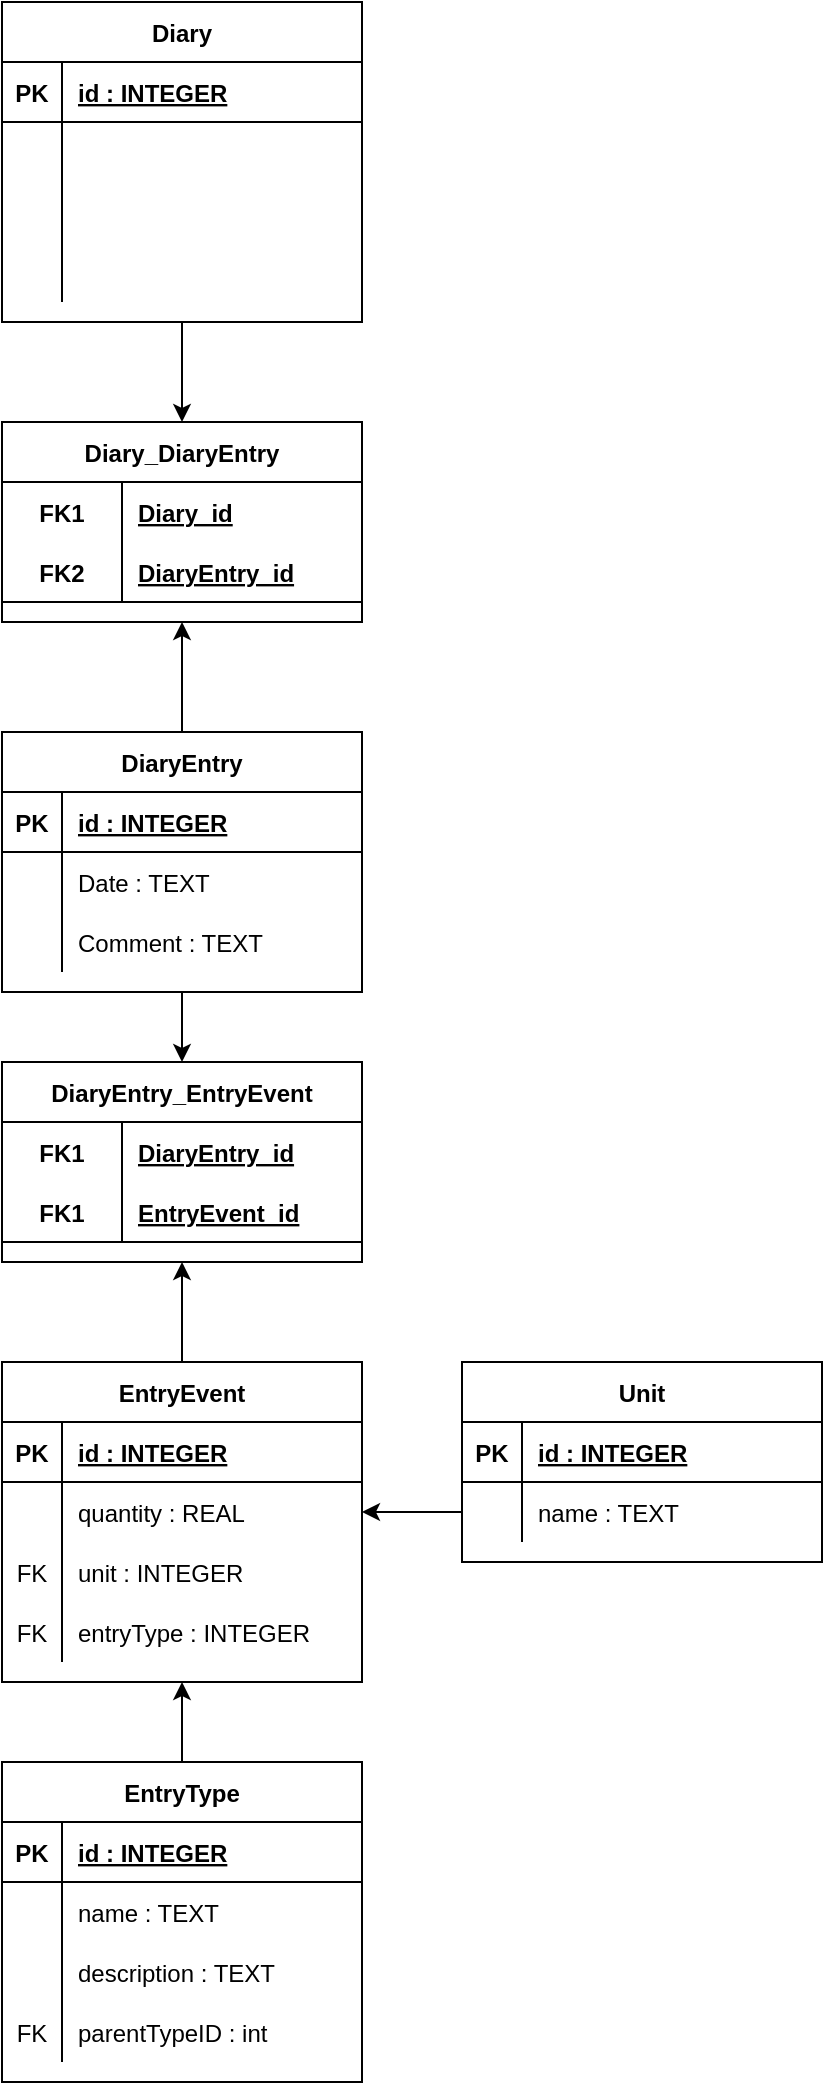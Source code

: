 <mxfile version="13.10.5" type="github">
  <diagram id="C5RBs43oDa-KdzZeNtuy" name="Page-1">
    <mxGraphModel dx="941" dy="616" grid="1" gridSize="10" guides="1" tooltips="1" connect="1" arrows="1" fold="1" page="1" pageScale="1" pageWidth="827" pageHeight="1169" math="0" shadow="0">
      <root>
        <mxCell id="WIyWlLk6GJQsqaUBKTNV-0" />
        <mxCell id="WIyWlLk6GJQsqaUBKTNV-1" parent="WIyWlLk6GJQsqaUBKTNV-0" />
        <mxCell id="-sO-abnAtruYqt08faTK-192" style="edgeStyle=orthogonalEdgeStyle;rounded=0;orthogonalLoop=1;jettySize=auto;html=1;exitX=0.5;exitY=1;exitDx=0;exitDy=0;entryX=0.5;entryY=0;entryDx=0;entryDy=0;" parent="WIyWlLk6GJQsqaUBKTNV-1" source="-sO-abnAtruYqt08faTK-41" target="-sO-abnAtruYqt08faTK-179" edge="1">
          <mxGeometry relative="1" as="geometry" />
        </mxCell>
        <mxCell id="-sO-abnAtruYqt08faTK-41" value="Diary" style="shape=table;startSize=30;container=1;collapsible=1;childLayout=tableLayout;fixedRows=1;rowLines=0;fontStyle=1;align=center;resizeLast=1;" parent="WIyWlLk6GJQsqaUBKTNV-1" vertex="1">
          <mxGeometry x="180" y="60" width="180" height="160" as="geometry" />
        </mxCell>
        <mxCell id="-sO-abnAtruYqt08faTK-42" value="" style="shape=partialRectangle;collapsible=0;dropTarget=0;pointerEvents=0;fillColor=none;top=0;left=0;bottom=1;right=0;points=[[0,0.5],[1,0.5]];portConstraint=eastwest;" parent="-sO-abnAtruYqt08faTK-41" vertex="1">
          <mxGeometry y="30" width="180" height="30" as="geometry" />
        </mxCell>
        <mxCell id="-sO-abnAtruYqt08faTK-43" value="PK" style="shape=partialRectangle;connectable=0;fillColor=none;top=0;left=0;bottom=0;right=0;fontStyle=1;overflow=hidden;" parent="-sO-abnAtruYqt08faTK-42" vertex="1">
          <mxGeometry width="30" height="30" as="geometry" />
        </mxCell>
        <mxCell id="-sO-abnAtruYqt08faTK-44" value="id : INTEGER" style="shape=partialRectangle;connectable=0;fillColor=none;top=0;left=0;bottom=0;right=0;align=left;spacingLeft=6;fontStyle=5;overflow=hidden;" parent="-sO-abnAtruYqt08faTK-42" vertex="1">
          <mxGeometry x="30" width="150" height="30" as="geometry" />
        </mxCell>
        <mxCell id="-sO-abnAtruYqt08faTK-45" value="" style="shape=partialRectangle;collapsible=0;dropTarget=0;pointerEvents=0;fillColor=none;top=0;left=0;bottom=0;right=0;points=[[0,0.5],[1,0.5]];portConstraint=eastwest;" parent="-sO-abnAtruYqt08faTK-41" vertex="1">
          <mxGeometry y="60" width="180" height="30" as="geometry" />
        </mxCell>
        <mxCell id="-sO-abnAtruYqt08faTK-46" value="" style="shape=partialRectangle;connectable=0;fillColor=none;top=0;left=0;bottom=0;right=0;editable=1;overflow=hidden;" parent="-sO-abnAtruYqt08faTK-45" vertex="1">
          <mxGeometry width="30" height="30" as="geometry" />
        </mxCell>
        <mxCell id="-sO-abnAtruYqt08faTK-47" value="" style="shape=partialRectangle;connectable=0;fillColor=none;top=0;left=0;bottom=0;right=0;align=left;spacingLeft=6;overflow=hidden;" parent="-sO-abnAtruYqt08faTK-45" vertex="1">
          <mxGeometry x="30" width="150" height="30" as="geometry" />
        </mxCell>
        <mxCell id="-sO-abnAtruYqt08faTK-48" value="" style="shape=partialRectangle;collapsible=0;dropTarget=0;pointerEvents=0;fillColor=none;top=0;left=0;bottom=0;right=0;points=[[0,0.5],[1,0.5]];portConstraint=eastwest;" parent="-sO-abnAtruYqt08faTK-41" vertex="1">
          <mxGeometry y="90" width="180" height="30" as="geometry" />
        </mxCell>
        <mxCell id="-sO-abnAtruYqt08faTK-49" value="" style="shape=partialRectangle;connectable=0;fillColor=none;top=0;left=0;bottom=0;right=0;editable=1;overflow=hidden;" parent="-sO-abnAtruYqt08faTK-48" vertex="1">
          <mxGeometry width="30" height="30" as="geometry" />
        </mxCell>
        <mxCell id="-sO-abnAtruYqt08faTK-50" value="" style="shape=partialRectangle;connectable=0;fillColor=none;top=0;left=0;bottom=0;right=0;align=left;spacingLeft=6;overflow=hidden;" parent="-sO-abnAtruYqt08faTK-48" vertex="1">
          <mxGeometry x="30" width="150" height="30" as="geometry" />
        </mxCell>
        <mxCell id="-sO-abnAtruYqt08faTK-51" value="" style="shape=partialRectangle;collapsible=0;dropTarget=0;pointerEvents=0;fillColor=none;top=0;left=0;bottom=0;right=0;points=[[0,0.5],[1,0.5]];portConstraint=eastwest;" parent="-sO-abnAtruYqt08faTK-41" vertex="1">
          <mxGeometry y="120" width="180" height="30" as="geometry" />
        </mxCell>
        <mxCell id="-sO-abnAtruYqt08faTK-52" value="" style="shape=partialRectangle;connectable=0;fillColor=none;top=0;left=0;bottom=0;right=0;editable=1;overflow=hidden;" parent="-sO-abnAtruYqt08faTK-51" vertex="1">
          <mxGeometry width="30" height="30" as="geometry" />
        </mxCell>
        <mxCell id="-sO-abnAtruYqt08faTK-53" value="" style="shape=partialRectangle;connectable=0;fillColor=none;top=0;left=0;bottom=0;right=0;align=left;spacingLeft=6;overflow=hidden;" parent="-sO-abnAtruYqt08faTK-51" vertex="1">
          <mxGeometry x="30" width="150" height="30" as="geometry" />
        </mxCell>
        <mxCell id="-sO-abnAtruYqt08faTK-193" style="edgeStyle=orthogonalEdgeStyle;rounded=0;orthogonalLoop=1;jettySize=auto;html=1;exitX=0.5;exitY=0;exitDx=0;exitDy=0;entryX=0.5;entryY=1;entryDx=0;entryDy=0;" parent="WIyWlLk6GJQsqaUBKTNV-1" source="-sO-abnAtruYqt08faTK-54" target="-sO-abnAtruYqt08faTK-179" edge="1">
          <mxGeometry relative="1" as="geometry" />
        </mxCell>
        <mxCell id="Bxy5MgsRYm53TjcMdvME-26" style="edgeStyle=orthogonalEdgeStyle;rounded=0;orthogonalLoop=1;jettySize=auto;html=1;exitX=0.5;exitY=1;exitDx=0;exitDy=0;entryX=0.5;entryY=0;entryDx=0;entryDy=0;" edge="1" parent="WIyWlLk6GJQsqaUBKTNV-1" source="-sO-abnAtruYqt08faTK-54" target="Bxy5MgsRYm53TjcMdvME-13">
          <mxGeometry relative="1" as="geometry" />
        </mxCell>
        <mxCell id="-sO-abnAtruYqt08faTK-54" value="DiaryEntry" style="shape=table;startSize=30;container=1;collapsible=1;childLayout=tableLayout;fixedRows=1;rowLines=0;fontStyle=1;align=center;resizeLast=1;" parent="WIyWlLk6GJQsqaUBKTNV-1" vertex="1">
          <mxGeometry x="180" y="425" width="180" height="130" as="geometry" />
        </mxCell>
        <mxCell id="-sO-abnAtruYqt08faTK-55" value="" style="shape=partialRectangle;collapsible=0;dropTarget=0;pointerEvents=0;fillColor=none;top=0;left=0;bottom=1;right=0;points=[[0,0.5],[1,0.5]];portConstraint=eastwest;" parent="-sO-abnAtruYqt08faTK-54" vertex="1">
          <mxGeometry y="30" width="180" height="30" as="geometry" />
        </mxCell>
        <mxCell id="-sO-abnAtruYqt08faTK-56" value="PK" style="shape=partialRectangle;connectable=0;fillColor=none;top=0;left=0;bottom=0;right=0;fontStyle=1;overflow=hidden;" parent="-sO-abnAtruYqt08faTK-55" vertex="1">
          <mxGeometry width="30" height="30" as="geometry" />
        </mxCell>
        <mxCell id="-sO-abnAtruYqt08faTK-57" value="id : INTEGER" style="shape=partialRectangle;connectable=0;fillColor=none;top=0;left=0;bottom=0;right=0;align=left;spacingLeft=6;fontStyle=5;overflow=hidden;" parent="-sO-abnAtruYqt08faTK-55" vertex="1">
          <mxGeometry x="30" width="150" height="30" as="geometry" />
        </mxCell>
        <mxCell id="-sO-abnAtruYqt08faTK-58" value="" style="shape=partialRectangle;collapsible=0;dropTarget=0;pointerEvents=0;fillColor=none;top=0;left=0;bottom=0;right=0;points=[[0,0.5],[1,0.5]];portConstraint=eastwest;" parent="-sO-abnAtruYqt08faTK-54" vertex="1">
          <mxGeometry y="60" width="180" height="30" as="geometry" />
        </mxCell>
        <mxCell id="-sO-abnAtruYqt08faTK-59" value="" style="shape=partialRectangle;connectable=0;fillColor=none;top=0;left=0;bottom=0;right=0;editable=1;overflow=hidden;" parent="-sO-abnAtruYqt08faTK-58" vertex="1">
          <mxGeometry width="30" height="30" as="geometry" />
        </mxCell>
        <mxCell id="-sO-abnAtruYqt08faTK-60" value="Date : TEXT" style="shape=partialRectangle;connectable=0;fillColor=none;top=0;left=0;bottom=0;right=0;align=left;spacingLeft=6;overflow=hidden;" parent="-sO-abnAtruYqt08faTK-58" vertex="1">
          <mxGeometry x="30" width="150" height="30" as="geometry" />
        </mxCell>
        <mxCell id="-sO-abnAtruYqt08faTK-61" value="" style="shape=partialRectangle;collapsible=0;dropTarget=0;pointerEvents=0;fillColor=none;top=0;left=0;bottom=0;right=0;points=[[0,0.5],[1,0.5]];portConstraint=eastwest;" parent="-sO-abnAtruYqt08faTK-54" vertex="1">
          <mxGeometry y="90" width="180" height="30" as="geometry" />
        </mxCell>
        <mxCell id="-sO-abnAtruYqt08faTK-62" value="" style="shape=partialRectangle;connectable=0;fillColor=none;top=0;left=0;bottom=0;right=0;editable=1;overflow=hidden;" parent="-sO-abnAtruYqt08faTK-61" vertex="1">
          <mxGeometry width="30" height="30" as="geometry" />
        </mxCell>
        <mxCell id="-sO-abnAtruYqt08faTK-63" value="Comment : TEXT" style="shape=partialRectangle;connectable=0;fillColor=none;top=0;left=0;bottom=0;right=0;align=left;spacingLeft=6;overflow=hidden;" parent="-sO-abnAtruYqt08faTK-61" vertex="1">
          <mxGeometry x="30" width="150" height="30" as="geometry" />
        </mxCell>
        <mxCell id="Bxy5MgsRYm53TjcMdvME-28" style="edgeStyle=orthogonalEdgeStyle;rounded=0;orthogonalLoop=1;jettySize=auto;html=1;exitX=0.5;exitY=0;exitDx=0;exitDy=0;entryX=0.5;entryY=1;entryDx=0;entryDy=0;" edge="1" parent="WIyWlLk6GJQsqaUBKTNV-1" source="-sO-abnAtruYqt08faTK-67" target="Bxy5MgsRYm53TjcMdvME-13">
          <mxGeometry relative="1" as="geometry" />
        </mxCell>
        <mxCell id="-sO-abnAtruYqt08faTK-67" value="EntryEvent" style="shape=table;startSize=30;container=1;collapsible=1;childLayout=tableLayout;fixedRows=1;rowLines=0;fontStyle=1;align=center;resizeLast=1;" parent="WIyWlLk6GJQsqaUBKTNV-1" vertex="1">
          <mxGeometry x="180" y="740" width="180" height="160" as="geometry" />
        </mxCell>
        <mxCell id="-sO-abnAtruYqt08faTK-68" value="" style="shape=partialRectangle;collapsible=0;dropTarget=0;pointerEvents=0;fillColor=none;top=0;left=0;bottom=1;right=0;points=[[0,0.5],[1,0.5]];portConstraint=eastwest;" parent="-sO-abnAtruYqt08faTK-67" vertex="1">
          <mxGeometry y="30" width="180" height="30" as="geometry" />
        </mxCell>
        <mxCell id="-sO-abnAtruYqt08faTK-69" value="PK" style="shape=partialRectangle;connectable=0;fillColor=none;top=0;left=0;bottom=0;right=0;fontStyle=1;overflow=hidden;" parent="-sO-abnAtruYqt08faTK-68" vertex="1">
          <mxGeometry width="30" height="30" as="geometry" />
        </mxCell>
        <mxCell id="-sO-abnAtruYqt08faTK-70" value="id : INTEGER" style="shape=partialRectangle;connectable=0;fillColor=none;top=0;left=0;bottom=0;right=0;align=left;spacingLeft=6;fontStyle=5;overflow=hidden;" parent="-sO-abnAtruYqt08faTK-68" vertex="1">
          <mxGeometry x="30" width="150" height="30" as="geometry" />
        </mxCell>
        <mxCell id="-sO-abnAtruYqt08faTK-71" value="" style="shape=partialRectangle;collapsible=0;dropTarget=0;pointerEvents=0;fillColor=none;top=0;left=0;bottom=0;right=0;points=[[0,0.5],[1,0.5]];portConstraint=eastwest;" parent="-sO-abnAtruYqt08faTK-67" vertex="1">
          <mxGeometry y="60" width="180" height="30" as="geometry" />
        </mxCell>
        <mxCell id="-sO-abnAtruYqt08faTK-72" value="" style="shape=partialRectangle;connectable=0;fillColor=none;top=0;left=0;bottom=0;right=0;editable=1;overflow=hidden;" parent="-sO-abnAtruYqt08faTK-71" vertex="1">
          <mxGeometry width="30" height="30" as="geometry" />
        </mxCell>
        <mxCell id="-sO-abnAtruYqt08faTK-73" value="quantity : REAL" style="shape=partialRectangle;connectable=0;fillColor=none;top=0;left=0;bottom=0;right=0;align=left;spacingLeft=6;overflow=hidden;" parent="-sO-abnAtruYqt08faTK-71" vertex="1">
          <mxGeometry x="30" width="150" height="30" as="geometry" />
        </mxCell>
        <mxCell id="-sO-abnAtruYqt08faTK-74" value="" style="shape=partialRectangle;collapsible=0;dropTarget=0;pointerEvents=0;fillColor=none;top=0;left=0;bottom=0;right=0;points=[[0,0.5],[1,0.5]];portConstraint=eastwest;" parent="-sO-abnAtruYqt08faTK-67" vertex="1">
          <mxGeometry y="90" width="180" height="30" as="geometry" />
        </mxCell>
        <mxCell id="-sO-abnAtruYqt08faTK-75" value="FK" style="shape=partialRectangle;connectable=0;fillColor=none;top=0;left=0;bottom=0;right=0;editable=1;overflow=hidden;" parent="-sO-abnAtruYqt08faTK-74" vertex="1">
          <mxGeometry width="30" height="30" as="geometry" />
        </mxCell>
        <mxCell id="-sO-abnAtruYqt08faTK-76" value="unit : INTEGER" style="shape=partialRectangle;connectable=0;fillColor=none;top=0;left=0;bottom=0;right=0;align=left;spacingLeft=6;overflow=hidden;" parent="-sO-abnAtruYqt08faTK-74" vertex="1">
          <mxGeometry x="30" width="150" height="30" as="geometry" />
        </mxCell>
        <mxCell id="-sO-abnAtruYqt08faTK-77" value="" style="shape=partialRectangle;collapsible=0;dropTarget=0;pointerEvents=0;fillColor=none;top=0;left=0;bottom=0;right=0;points=[[0,0.5],[1,0.5]];portConstraint=eastwest;" parent="-sO-abnAtruYqt08faTK-67" vertex="1">
          <mxGeometry y="120" width="180" height="30" as="geometry" />
        </mxCell>
        <mxCell id="-sO-abnAtruYqt08faTK-78" value="FK" style="shape=partialRectangle;connectable=0;fillColor=none;top=0;left=0;bottom=0;right=0;editable=1;overflow=hidden;" parent="-sO-abnAtruYqt08faTK-77" vertex="1">
          <mxGeometry width="30" height="30" as="geometry" />
        </mxCell>
        <mxCell id="-sO-abnAtruYqt08faTK-79" value="entryType : INTEGER" style="shape=partialRectangle;connectable=0;fillColor=none;top=0;left=0;bottom=0;right=0;align=left;spacingLeft=6;overflow=hidden;" parent="-sO-abnAtruYqt08faTK-77" vertex="1">
          <mxGeometry x="30" width="150" height="30" as="geometry" />
        </mxCell>
        <mxCell id="-sO-abnAtruYqt08faTK-145" style="edgeStyle=orthogonalEdgeStyle;rounded=0;orthogonalLoop=1;jettySize=auto;html=1;exitX=0.5;exitY=0;exitDx=0;exitDy=0;entryX=0.5;entryY=1;entryDx=0;entryDy=0;" parent="WIyWlLk6GJQsqaUBKTNV-1" source="-sO-abnAtruYqt08faTK-93" target="-sO-abnAtruYqt08faTK-67" edge="1">
          <mxGeometry relative="1" as="geometry" />
        </mxCell>
        <mxCell id="-sO-abnAtruYqt08faTK-93" value="EntryType" style="shape=table;startSize=30;container=1;collapsible=1;childLayout=tableLayout;fixedRows=1;rowLines=0;fontStyle=1;align=center;resizeLast=1;" parent="WIyWlLk6GJQsqaUBKTNV-1" vertex="1">
          <mxGeometry x="180" y="940" width="180" height="160" as="geometry" />
        </mxCell>
        <mxCell id="-sO-abnAtruYqt08faTK-94" value="" style="shape=partialRectangle;collapsible=0;dropTarget=0;pointerEvents=0;fillColor=none;top=0;left=0;bottom=1;right=0;points=[[0,0.5],[1,0.5]];portConstraint=eastwest;" parent="-sO-abnAtruYqt08faTK-93" vertex="1">
          <mxGeometry y="30" width="180" height="30" as="geometry" />
        </mxCell>
        <mxCell id="-sO-abnAtruYqt08faTK-95" value="PK" style="shape=partialRectangle;connectable=0;fillColor=none;top=0;left=0;bottom=0;right=0;fontStyle=1;overflow=hidden;" parent="-sO-abnAtruYqt08faTK-94" vertex="1">
          <mxGeometry width="30" height="30" as="geometry" />
        </mxCell>
        <mxCell id="-sO-abnAtruYqt08faTK-96" value="id : INTEGER" style="shape=partialRectangle;connectable=0;fillColor=none;top=0;left=0;bottom=0;right=0;align=left;spacingLeft=6;fontStyle=5;overflow=hidden;" parent="-sO-abnAtruYqt08faTK-94" vertex="1">
          <mxGeometry x="30" width="150" height="30" as="geometry" />
        </mxCell>
        <mxCell id="-sO-abnAtruYqt08faTK-97" value="" style="shape=partialRectangle;collapsible=0;dropTarget=0;pointerEvents=0;fillColor=none;top=0;left=0;bottom=0;right=0;points=[[0,0.5],[1,0.5]];portConstraint=eastwest;" parent="-sO-abnAtruYqt08faTK-93" vertex="1">
          <mxGeometry y="60" width="180" height="30" as="geometry" />
        </mxCell>
        <mxCell id="-sO-abnAtruYqt08faTK-98" value="" style="shape=partialRectangle;connectable=0;fillColor=none;top=0;left=0;bottom=0;right=0;editable=1;overflow=hidden;" parent="-sO-abnAtruYqt08faTK-97" vertex="1">
          <mxGeometry width="30" height="30" as="geometry" />
        </mxCell>
        <mxCell id="-sO-abnAtruYqt08faTK-99" value="name : TEXT" style="shape=partialRectangle;connectable=0;fillColor=none;top=0;left=0;bottom=0;right=0;align=left;spacingLeft=6;overflow=hidden;" parent="-sO-abnAtruYqt08faTK-97" vertex="1">
          <mxGeometry x="30" width="150" height="30" as="geometry" />
        </mxCell>
        <mxCell id="-sO-abnAtruYqt08faTK-100" value="" style="shape=partialRectangle;collapsible=0;dropTarget=0;pointerEvents=0;fillColor=none;top=0;left=0;bottom=0;right=0;points=[[0,0.5],[1,0.5]];portConstraint=eastwest;" parent="-sO-abnAtruYqt08faTK-93" vertex="1">
          <mxGeometry y="90" width="180" height="30" as="geometry" />
        </mxCell>
        <mxCell id="-sO-abnAtruYqt08faTK-101" value="" style="shape=partialRectangle;connectable=0;fillColor=none;top=0;left=0;bottom=0;right=0;editable=1;overflow=hidden;" parent="-sO-abnAtruYqt08faTK-100" vertex="1">
          <mxGeometry width="30" height="30" as="geometry" />
        </mxCell>
        <mxCell id="-sO-abnAtruYqt08faTK-102" value="description : TEXT" style="shape=partialRectangle;connectable=0;fillColor=none;top=0;left=0;bottom=0;right=0;align=left;spacingLeft=6;overflow=hidden;" parent="-sO-abnAtruYqt08faTK-100" vertex="1">
          <mxGeometry x="30" width="150" height="30" as="geometry" />
        </mxCell>
        <mxCell id="-sO-abnAtruYqt08faTK-176" value="" style="shape=partialRectangle;collapsible=0;dropTarget=0;pointerEvents=0;fillColor=none;top=0;left=0;bottom=0;right=0;points=[[0,0.5],[1,0.5]];portConstraint=eastwest;" parent="-sO-abnAtruYqt08faTK-93" vertex="1">
          <mxGeometry y="120" width="180" height="30" as="geometry" />
        </mxCell>
        <mxCell id="-sO-abnAtruYqt08faTK-177" value="FK" style="shape=partialRectangle;connectable=0;fillColor=none;top=0;left=0;bottom=0;right=0;editable=1;overflow=hidden;" parent="-sO-abnAtruYqt08faTK-176" vertex="1">
          <mxGeometry width="30" height="30" as="geometry" />
        </mxCell>
        <mxCell id="-sO-abnAtruYqt08faTK-178" value="parentTypeID : int" style="shape=partialRectangle;connectable=0;fillColor=none;top=0;left=0;bottom=0;right=0;align=left;spacingLeft=6;overflow=hidden;" parent="-sO-abnAtruYqt08faTK-176" vertex="1">
          <mxGeometry x="30" width="150" height="30" as="geometry" />
        </mxCell>
        <mxCell id="-sO-abnAtruYqt08faTK-161" value="Unit" style="shape=table;startSize=30;container=1;collapsible=1;childLayout=tableLayout;fixedRows=1;rowLines=0;fontStyle=1;align=center;resizeLast=1;" parent="WIyWlLk6GJQsqaUBKTNV-1" vertex="1">
          <mxGeometry x="410" y="740" width="180" height="100" as="geometry" />
        </mxCell>
        <mxCell id="-sO-abnAtruYqt08faTK-162" value="" style="shape=partialRectangle;collapsible=0;dropTarget=0;pointerEvents=0;fillColor=none;top=0;left=0;bottom=1;right=0;points=[[0,0.5],[1,0.5]];portConstraint=eastwest;" parent="-sO-abnAtruYqt08faTK-161" vertex="1">
          <mxGeometry y="30" width="180" height="30" as="geometry" />
        </mxCell>
        <mxCell id="-sO-abnAtruYqt08faTK-163" value="PK" style="shape=partialRectangle;connectable=0;fillColor=none;top=0;left=0;bottom=0;right=0;fontStyle=1;overflow=hidden;" parent="-sO-abnAtruYqt08faTK-162" vertex="1">
          <mxGeometry width="30" height="30" as="geometry" />
        </mxCell>
        <mxCell id="-sO-abnAtruYqt08faTK-164" value="id : INTEGER" style="shape=partialRectangle;connectable=0;fillColor=none;top=0;left=0;bottom=0;right=0;align=left;spacingLeft=6;fontStyle=5;overflow=hidden;" parent="-sO-abnAtruYqt08faTK-162" vertex="1">
          <mxGeometry x="30" width="150" height="30" as="geometry" />
        </mxCell>
        <mxCell id="-sO-abnAtruYqt08faTK-165" value="" style="shape=partialRectangle;collapsible=0;dropTarget=0;pointerEvents=0;fillColor=none;top=0;left=0;bottom=0;right=0;points=[[0,0.5],[1,0.5]];portConstraint=eastwest;" parent="-sO-abnAtruYqt08faTK-161" vertex="1">
          <mxGeometry y="60" width="180" height="30" as="geometry" />
        </mxCell>
        <mxCell id="-sO-abnAtruYqt08faTK-166" value="" style="shape=partialRectangle;connectable=0;fillColor=none;top=0;left=0;bottom=0;right=0;editable=1;overflow=hidden;" parent="-sO-abnAtruYqt08faTK-165" vertex="1">
          <mxGeometry width="30" height="30" as="geometry" />
        </mxCell>
        <mxCell id="-sO-abnAtruYqt08faTK-167" value="name : TEXT" style="shape=partialRectangle;connectable=0;fillColor=none;top=0;left=0;bottom=0;right=0;align=left;spacingLeft=6;overflow=hidden;" parent="-sO-abnAtruYqt08faTK-165" vertex="1">
          <mxGeometry x="30" width="150" height="30" as="geometry" />
        </mxCell>
        <mxCell id="-sO-abnAtruYqt08faTK-175" style="edgeStyle=orthogonalEdgeStyle;rounded=0;orthogonalLoop=1;jettySize=auto;html=1;exitX=0;exitY=0.5;exitDx=0;exitDy=0;entryX=1;entryY=0.5;entryDx=0;entryDy=0;" parent="WIyWlLk6GJQsqaUBKTNV-1" source="-sO-abnAtruYqt08faTK-165" target="-sO-abnAtruYqt08faTK-71" edge="1">
          <mxGeometry relative="1" as="geometry" />
        </mxCell>
        <mxCell id="-sO-abnAtruYqt08faTK-179" value="Diary_DiaryEntry" style="shape=table;startSize=30;container=1;collapsible=1;childLayout=tableLayout;fixedRows=1;rowLines=0;fontStyle=1;align=center;resizeLast=1;" parent="WIyWlLk6GJQsqaUBKTNV-1" vertex="1">
          <mxGeometry x="180" y="270" width="180" height="100" as="geometry" />
        </mxCell>
        <mxCell id="-sO-abnAtruYqt08faTK-180" value="" style="shape=partialRectangle;collapsible=0;dropTarget=0;pointerEvents=0;fillColor=none;top=0;left=0;bottom=0;right=0;points=[[0,0.5],[1,0.5]];portConstraint=eastwest;" parent="-sO-abnAtruYqt08faTK-179" vertex="1">
          <mxGeometry y="30" width="180" height="30" as="geometry" />
        </mxCell>
        <mxCell id="-sO-abnAtruYqt08faTK-181" value="FK1" style="shape=partialRectangle;connectable=0;fillColor=none;top=0;left=0;bottom=0;right=0;fontStyle=1;overflow=hidden;" parent="-sO-abnAtruYqt08faTK-180" vertex="1">
          <mxGeometry width="60" height="30" as="geometry" />
        </mxCell>
        <mxCell id="-sO-abnAtruYqt08faTK-182" value="Diary_id" style="shape=partialRectangle;connectable=0;fillColor=none;top=0;left=0;bottom=0;right=0;align=left;spacingLeft=6;fontStyle=5;overflow=hidden;" parent="-sO-abnAtruYqt08faTK-180" vertex="1">
          <mxGeometry x="60" width="120" height="30" as="geometry" />
        </mxCell>
        <mxCell id="-sO-abnAtruYqt08faTK-183" value="" style="shape=partialRectangle;collapsible=0;dropTarget=0;pointerEvents=0;fillColor=none;top=0;left=0;bottom=1;right=0;points=[[0,0.5],[1,0.5]];portConstraint=eastwest;" parent="-sO-abnAtruYqt08faTK-179" vertex="1">
          <mxGeometry y="60" width="180" height="30" as="geometry" />
        </mxCell>
        <mxCell id="-sO-abnAtruYqt08faTK-184" value="FK2" style="shape=partialRectangle;connectable=0;fillColor=none;top=0;left=0;bottom=0;right=0;fontStyle=1;overflow=hidden;" parent="-sO-abnAtruYqt08faTK-183" vertex="1">
          <mxGeometry width="60" height="30" as="geometry" />
        </mxCell>
        <mxCell id="-sO-abnAtruYqt08faTK-185" value="DiaryEntry_id" style="shape=partialRectangle;connectable=0;fillColor=none;top=0;left=0;bottom=0;right=0;align=left;spacingLeft=6;fontStyle=5;overflow=hidden;" parent="-sO-abnAtruYqt08faTK-183" vertex="1">
          <mxGeometry x="60" width="120" height="30" as="geometry" />
        </mxCell>
        <mxCell id="Bxy5MgsRYm53TjcMdvME-13" value="DiaryEntry_EntryEvent" style="shape=table;startSize=30;container=1;collapsible=1;childLayout=tableLayout;fixedRows=1;rowLines=0;fontStyle=1;align=center;resizeLast=1;" vertex="1" parent="WIyWlLk6GJQsqaUBKTNV-1">
          <mxGeometry x="180" y="590" width="180" height="100" as="geometry" />
        </mxCell>
        <mxCell id="Bxy5MgsRYm53TjcMdvME-14" value="" style="shape=partialRectangle;collapsible=0;dropTarget=0;pointerEvents=0;fillColor=none;top=0;left=0;bottom=0;right=0;points=[[0,0.5],[1,0.5]];portConstraint=eastwest;" vertex="1" parent="Bxy5MgsRYm53TjcMdvME-13">
          <mxGeometry y="30" width="180" height="30" as="geometry" />
        </mxCell>
        <mxCell id="Bxy5MgsRYm53TjcMdvME-15" value="FK1" style="shape=partialRectangle;connectable=0;fillColor=none;top=0;left=0;bottom=0;right=0;fontStyle=1;overflow=hidden;" vertex="1" parent="Bxy5MgsRYm53TjcMdvME-14">
          <mxGeometry width="60" height="30" as="geometry" />
        </mxCell>
        <mxCell id="Bxy5MgsRYm53TjcMdvME-16" value="DiaryEntry_id" style="shape=partialRectangle;connectable=0;fillColor=none;top=0;left=0;bottom=0;right=0;align=left;spacingLeft=6;fontStyle=5;overflow=hidden;" vertex="1" parent="Bxy5MgsRYm53TjcMdvME-14">
          <mxGeometry x="60" width="120" height="30" as="geometry" />
        </mxCell>
        <mxCell id="Bxy5MgsRYm53TjcMdvME-17" value="" style="shape=partialRectangle;collapsible=0;dropTarget=0;pointerEvents=0;fillColor=none;top=0;left=0;bottom=1;right=0;points=[[0,0.5],[1,0.5]];portConstraint=eastwest;" vertex="1" parent="Bxy5MgsRYm53TjcMdvME-13">
          <mxGeometry y="60" width="180" height="30" as="geometry" />
        </mxCell>
        <mxCell id="Bxy5MgsRYm53TjcMdvME-18" value="FK1" style="shape=partialRectangle;connectable=0;fillColor=none;top=0;left=0;bottom=0;right=0;fontStyle=1;overflow=hidden;" vertex="1" parent="Bxy5MgsRYm53TjcMdvME-17">
          <mxGeometry width="60" height="30" as="geometry" />
        </mxCell>
        <mxCell id="Bxy5MgsRYm53TjcMdvME-19" value="EntryEvent_id" style="shape=partialRectangle;connectable=0;fillColor=none;top=0;left=0;bottom=0;right=0;align=left;spacingLeft=6;fontStyle=5;overflow=hidden;" vertex="1" parent="Bxy5MgsRYm53TjcMdvME-17">
          <mxGeometry x="60" width="120" height="30" as="geometry" />
        </mxCell>
      </root>
    </mxGraphModel>
  </diagram>
</mxfile>

